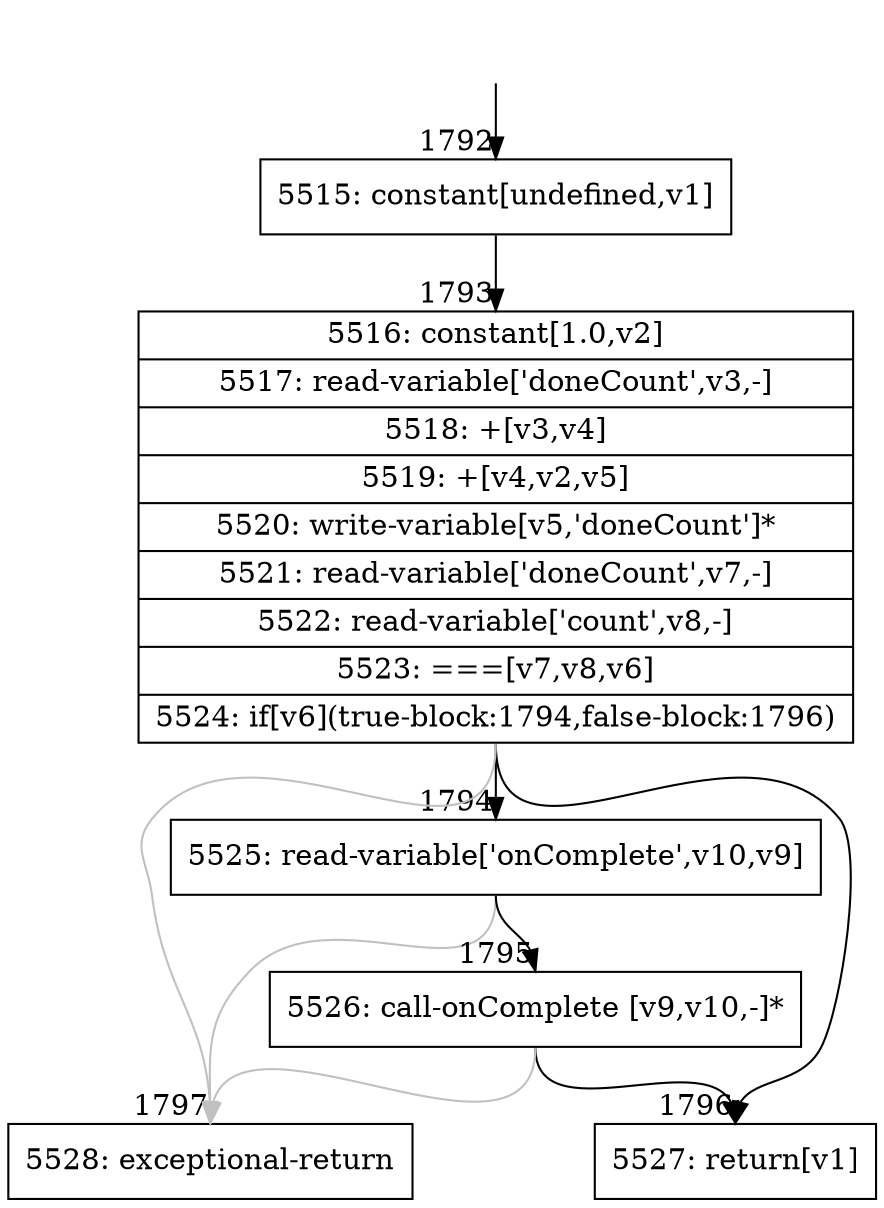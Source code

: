 digraph {
rankdir="TD"
BB_entry164[shape=none,label=""];
BB_entry164 -> BB1792 [tailport=s, headport=n, headlabel="    1792"]
BB1792 [shape=record label="{5515: constant[undefined,v1]}" ] 
BB1792 -> BB1793 [tailport=s, headport=n, headlabel="      1793"]
BB1793 [shape=record label="{5516: constant[1.0,v2]|5517: read-variable['doneCount',v3,-]|5518: +[v3,v4]|5519: +[v4,v2,v5]|5520: write-variable[v5,'doneCount']*|5521: read-variable['doneCount',v7,-]|5522: read-variable['count',v8,-]|5523: ===[v7,v8,v6]|5524: if[v6](true-block:1794,false-block:1796)}" ] 
BB1793 -> BB1794 [tailport=s, headport=n, headlabel="      1794"]
BB1793 -> BB1796 [tailport=s, headport=n, headlabel="      1796"]
BB1793 -> BB1797 [tailport=s, headport=n, color=gray, headlabel="      1797"]
BB1794 [shape=record label="{5525: read-variable['onComplete',v10,v9]}" ] 
BB1794 -> BB1795 [tailport=s, headport=n, headlabel="      1795"]
BB1794 -> BB1797 [tailport=s, headport=n, color=gray]
BB1795 [shape=record label="{5526: call-onComplete [v9,v10,-]*}" ] 
BB1795 -> BB1796 [tailport=s, headport=n]
BB1795 -> BB1797 [tailport=s, headport=n, color=gray]
BB1796 [shape=record label="{5527: return[v1]}" ] 
BB1797 [shape=record label="{5528: exceptional-return}" ] 
//#$~ 2490
}

